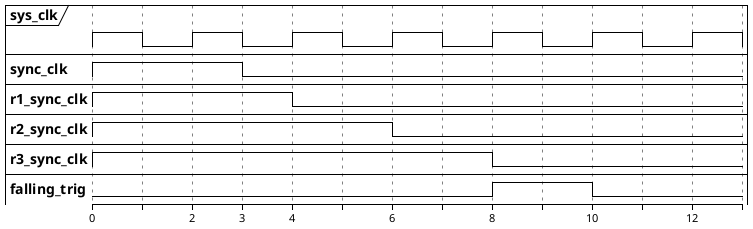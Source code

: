 @startuml
!theme plain

clock "sys_clk" as clk with period 2
binary "sync_clk" as sync_clk
binary "r1_sync_clk" as r1_sync_clk
binary "r2_sync_clk" as r2_sync_clk
binary "r3_sync_clk" as r3_sync_clk
binary "falling_trig" as falling_trig

@0
sync_clk is High
r1_sync_clk is High
r2_sync_clk is High
r3_sync_clk is High

@3
sync_clk is Low

@4
r1_sync_clk is Low

@6
r2_sync_clk is Low

@8
r3_sync_clk is Low
falling_trig is High

@10
falling_trig is Low

@12

@enduml
